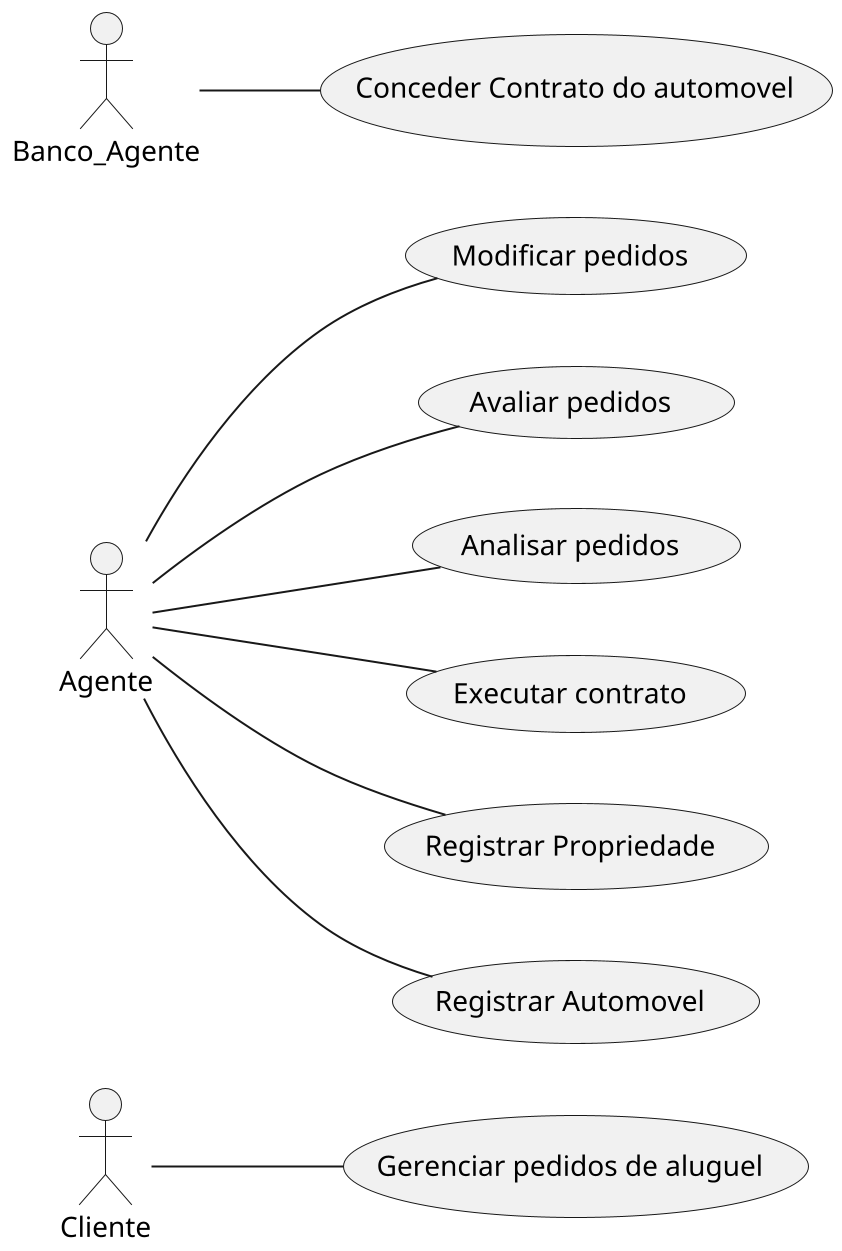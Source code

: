 @startuml
scale 2
left to right direction
actor Cliente as Cliente
actor Agente as Agente
actor Banco_Agente as Bancario

usecase (Gerenciar pedidos de aluguel) as GerA

usecase (Modificar pedidos) as ModP
usecase (Avaliar pedidos) as AvaliarP
usecase (Analisar pedidos) as AnalisarP
usecase (Executar contrato) as ExecutarC
usecase (Registrar Propriedade) as RegistraPro
usecase (Registrar Automovel) as RegistraA

usecase (Conceder Contrato do automovel) as ConcederContrato

Cliente -- GerA

Agente -- ModP
Agente -- AvaliarP
Agente -- AnalisarP
Agente -- ExecutarC
Agente -- RegistraPro
Agente -- RegistraA

Bancario -- ConcederContrato


@enduml